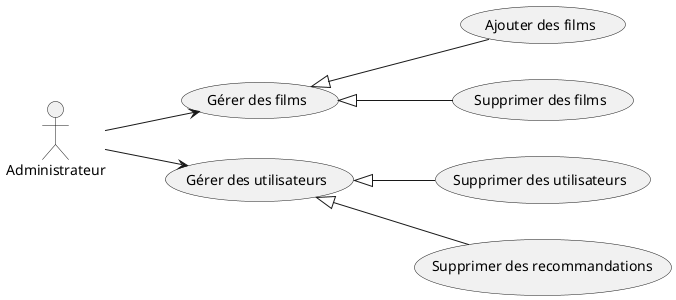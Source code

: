 @startuml
left to right direction
actor Administrateur as Admin

usecase "Gérer des films" as manageMovies
usecase "Gérer des utilisateurs" as manageUsers
usecase "Ajouter des films" as addMovies
usecase "Supprimer des films" as removeMovies
usecase "Supprimer des utilisateurs" as removeUsers
usecase "Supprimer des recommandations" as removeRecommendations

Admin --> manageMovies
Admin --> manageUsers

manageMovies <|-- addMovies
manageMovies <|-- removeMovies

manageUsers <|-- removeUsers
manageUsers <|-- removeRecommendations
@enduml
